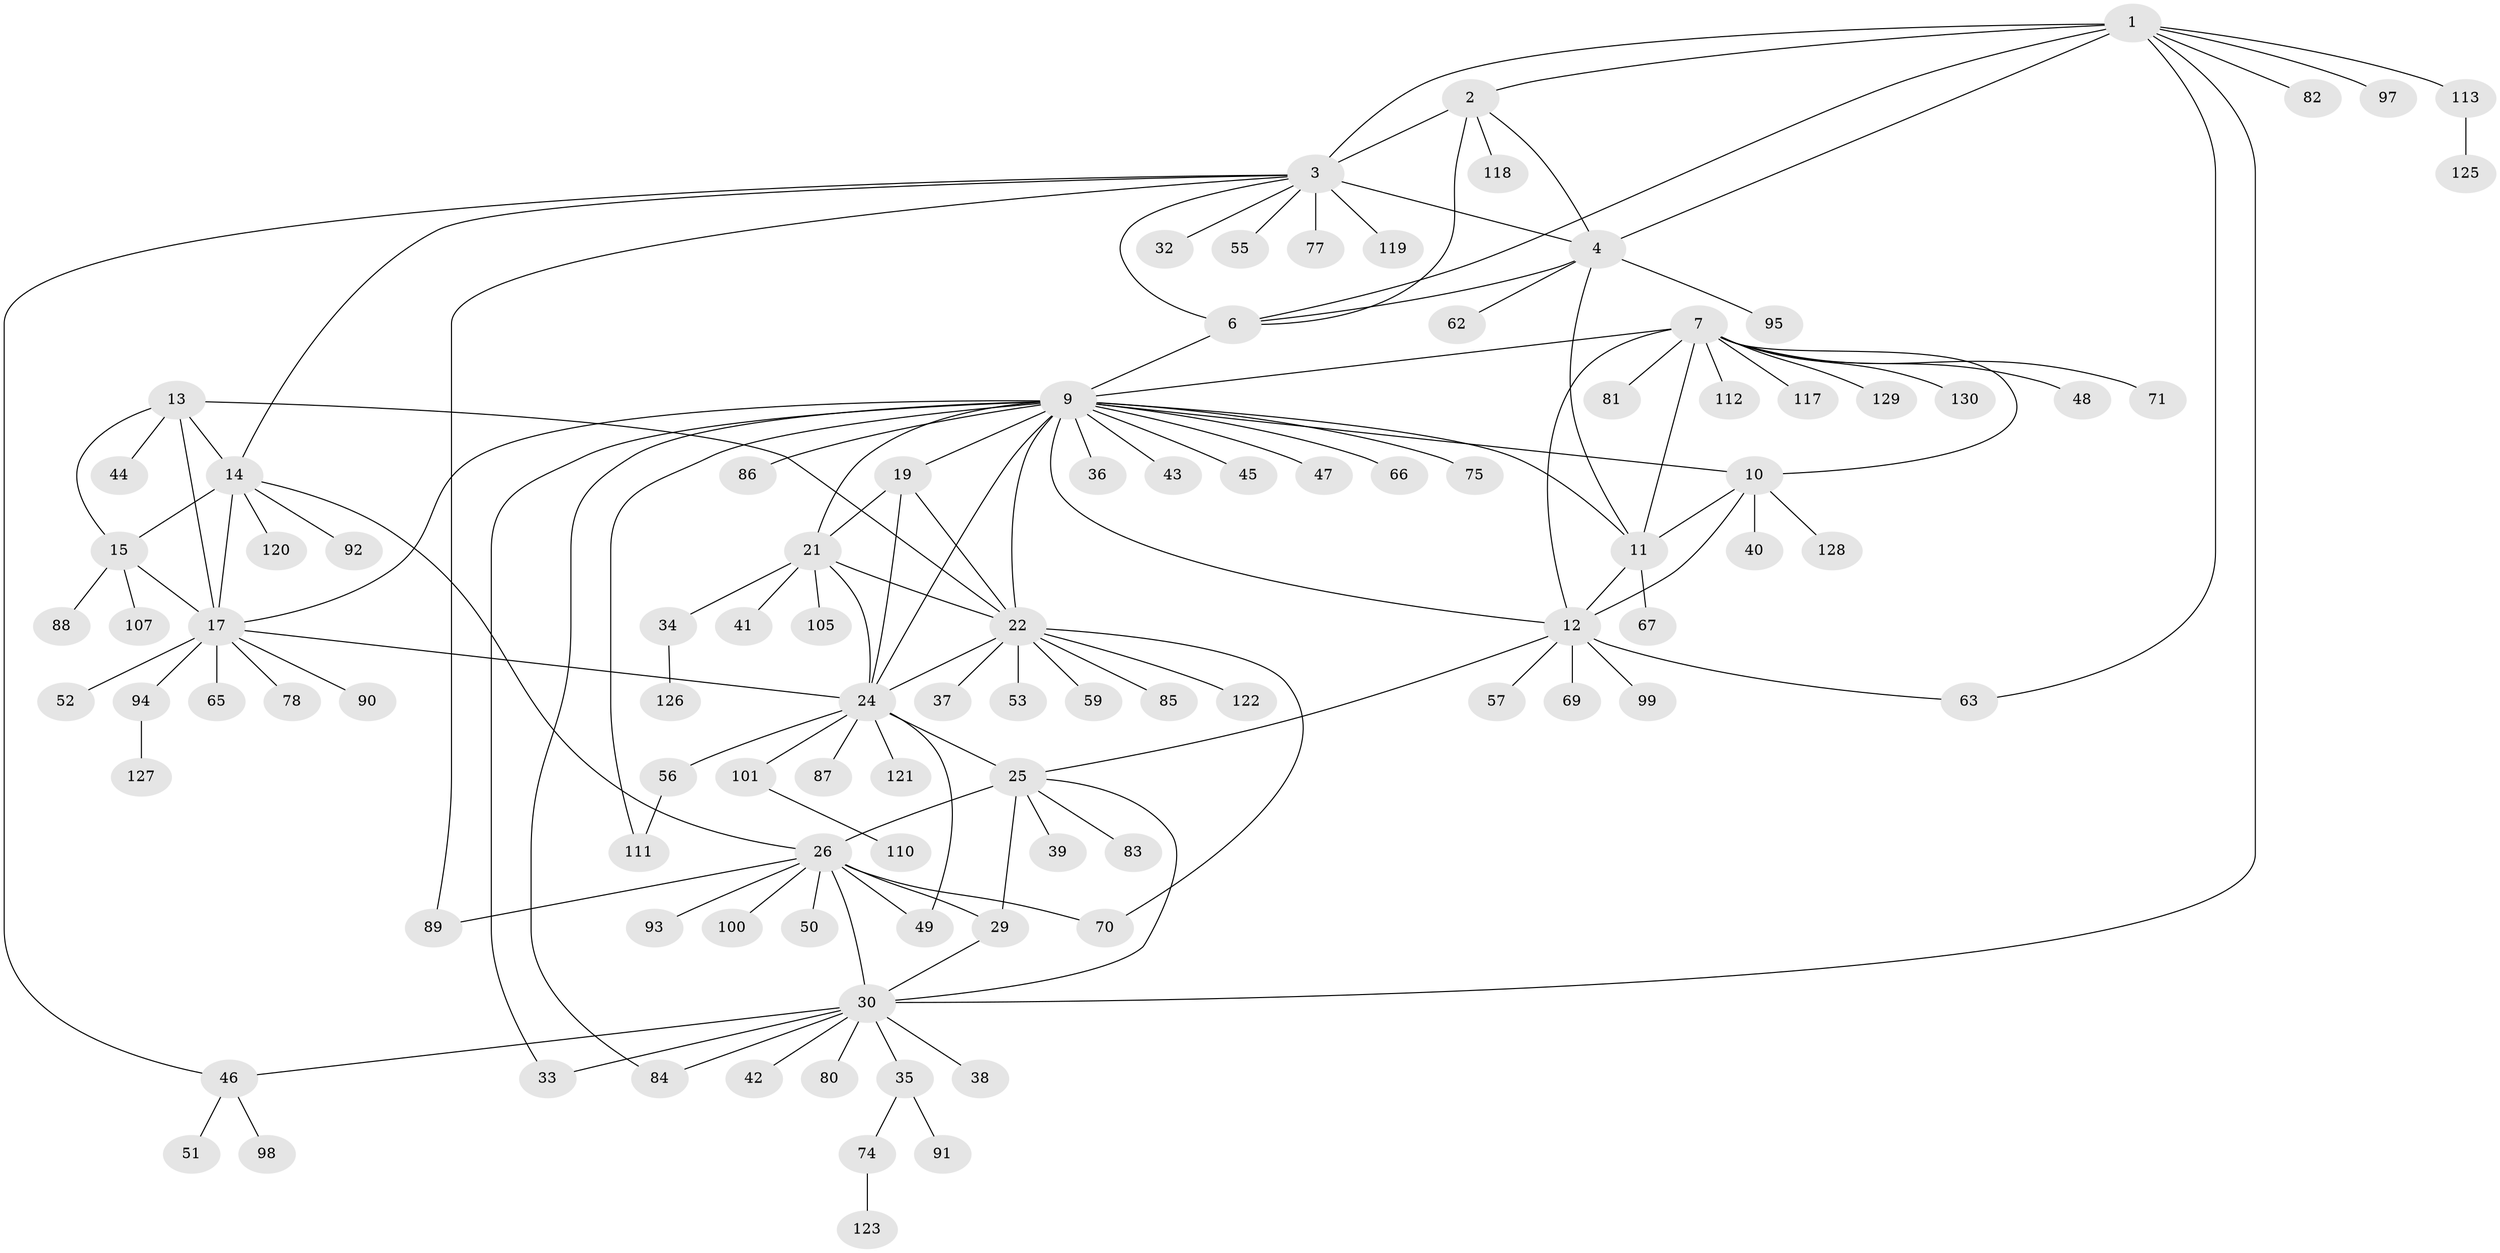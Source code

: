 // original degree distribution, {10: 0.015384615384615385, 6: 0.038461538461538464, 9: 0.03076923076923077, 8: 0.05384615384615385, 12: 0.023076923076923078, 7: 0.038461538461538464, 11: 0.007692307692307693, 13: 0.007692307692307693, 5: 0.007692307692307693, 14: 0.007692307692307693, 1: 0.5923076923076923, 2: 0.11538461538461539, 3: 0.05384615384615385, 4: 0.007692307692307693}
// Generated by graph-tools (version 1.1) at 2025/42/03/06/25 10:42:14]
// undirected, 100 vertices, 138 edges
graph export_dot {
graph [start="1"]
  node [color=gray90,style=filled];
  1 [super="+104"];
  2;
  3 [super="+5"];
  4 [super="+58"];
  6;
  7 [super="+8"];
  9 [super="+20"];
  10 [super="+79"];
  11;
  12 [super="+31"];
  13 [super="+114"];
  14 [super="+16"];
  15 [super="+96"];
  17 [super="+18"];
  19 [super="+73"];
  21 [super="+23"];
  22 [super="+61"];
  24 [super="+60"];
  25 [super="+27"];
  26 [super="+28"];
  29;
  30 [super="+76"];
  32;
  33;
  34 [super="+116"];
  35 [super="+106"];
  36;
  37;
  38;
  39;
  40 [super="+72"];
  41;
  42;
  43;
  44 [super="+54"];
  45;
  46 [super="+68"];
  47;
  48;
  49;
  50;
  51;
  52;
  53 [super="+64"];
  55 [super="+124"];
  56 [super="+109"];
  57;
  59;
  62;
  63;
  65;
  66;
  67;
  69;
  70 [super="+103"];
  71;
  74 [super="+102"];
  75;
  77;
  78;
  80;
  81;
  82;
  83;
  84;
  85;
  86;
  87;
  88;
  89;
  90;
  91;
  92;
  93;
  94 [super="+108"];
  95;
  97;
  98;
  99;
  100;
  101 [super="+115"];
  105;
  107;
  110;
  111;
  112;
  113;
  117;
  118;
  119;
  120;
  121;
  122;
  123;
  125;
  126;
  127;
  128;
  129;
  130;
  1 -- 2;
  1 -- 3 [weight=2];
  1 -- 4;
  1 -- 6;
  1 -- 30;
  1 -- 63;
  1 -- 82;
  1 -- 97;
  1 -- 113;
  2 -- 3 [weight=2];
  2 -- 4;
  2 -- 6;
  2 -- 118;
  3 -- 4 [weight=2];
  3 -- 6 [weight=2];
  3 -- 32;
  3 -- 77;
  3 -- 89;
  3 -- 46;
  3 -- 55;
  3 -- 119;
  3 -- 14;
  4 -- 6;
  4 -- 11;
  4 -- 62;
  4 -- 95;
  6 -- 9;
  7 -- 9 [weight=2];
  7 -- 10 [weight=2];
  7 -- 11 [weight=2];
  7 -- 12 [weight=2];
  7 -- 48;
  7 -- 71;
  7 -- 112;
  7 -- 117;
  7 -- 129;
  7 -- 130;
  7 -- 81;
  9 -- 10;
  9 -- 11;
  9 -- 12;
  9 -- 33;
  9 -- 45;
  9 -- 84;
  9 -- 86;
  9 -- 111;
  9 -- 17;
  9 -- 66;
  9 -- 36;
  9 -- 43;
  9 -- 75;
  9 -- 47;
  9 -- 19;
  9 -- 21 [weight=2];
  9 -- 22;
  9 -- 24;
  10 -- 11;
  10 -- 12;
  10 -- 40;
  10 -- 128;
  11 -- 12;
  11 -- 67;
  12 -- 57;
  12 -- 63;
  12 -- 69;
  12 -- 99;
  12 -- 25;
  13 -- 14 [weight=2];
  13 -- 15;
  13 -- 17 [weight=2];
  13 -- 22;
  13 -- 44;
  14 -- 15 [weight=2];
  14 -- 17 [weight=4];
  14 -- 120;
  14 -- 26;
  14 -- 92;
  15 -- 17 [weight=2];
  15 -- 88;
  15 -- 107;
  17 -- 52;
  17 -- 78;
  17 -- 94;
  17 -- 65;
  17 -- 90;
  17 -- 24;
  19 -- 21 [weight=2];
  19 -- 22;
  19 -- 24;
  21 -- 22 [weight=2];
  21 -- 24 [weight=2];
  21 -- 34;
  21 -- 105;
  21 -- 41;
  22 -- 24;
  22 -- 37;
  22 -- 53;
  22 -- 59;
  22 -- 70;
  22 -- 85;
  22 -- 122;
  24 -- 49;
  24 -- 56;
  24 -- 87;
  24 -- 101;
  24 -- 121;
  24 -- 25;
  25 -- 26 [weight=4];
  25 -- 29 [weight=2];
  25 -- 30 [weight=2];
  25 -- 39;
  25 -- 83;
  26 -- 29 [weight=2];
  26 -- 30 [weight=2];
  26 -- 50;
  26 -- 70;
  26 -- 89;
  26 -- 100;
  26 -- 49;
  26 -- 93;
  29 -- 30;
  30 -- 33;
  30 -- 35;
  30 -- 38;
  30 -- 42;
  30 -- 80;
  30 -- 84;
  30 -- 46;
  34 -- 126;
  35 -- 74;
  35 -- 91;
  46 -- 51;
  46 -- 98;
  56 -- 111;
  74 -- 123;
  94 -- 127;
  101 -- 110;
  113 -- 125;
}
